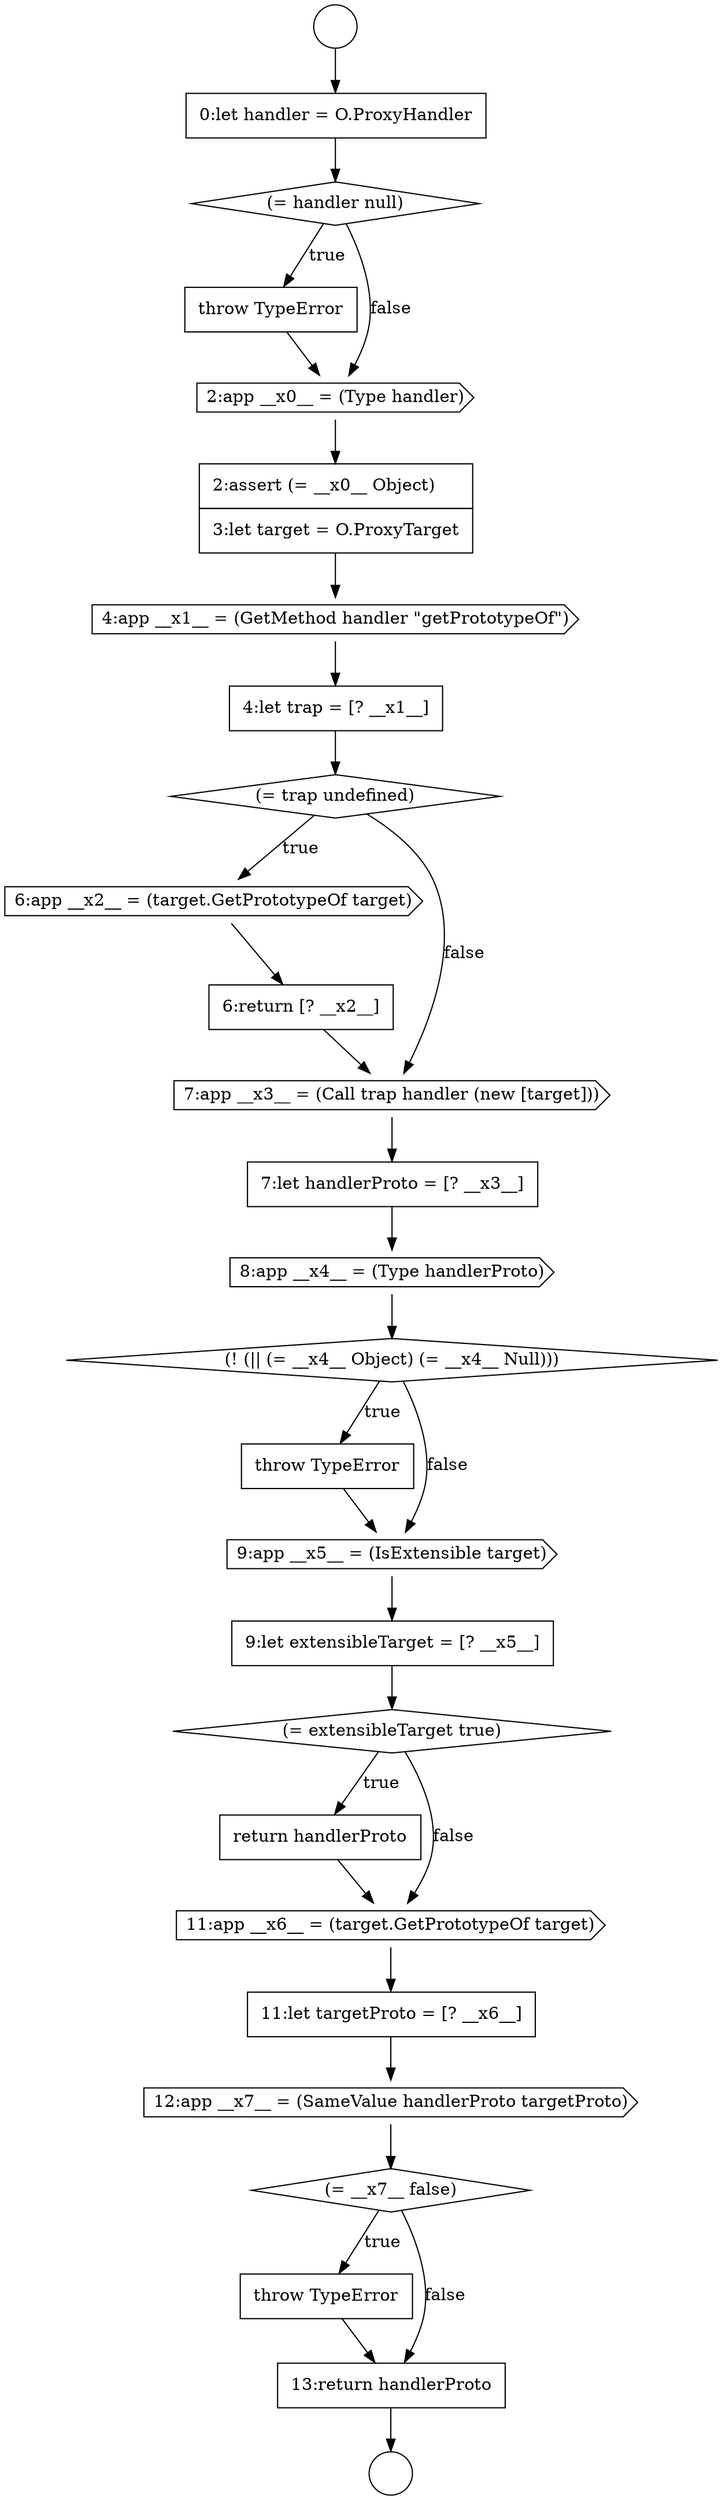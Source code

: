 digraph {
  node2886 [shape=none, margin=0, label=<<font color="black">
    <table border="0" cellborder="1" cellspacing="0" cellpadding="10">
      <tr><td align="left">throw TypeError</td></tr>
    </table>
  </font>> color="black" fillcolor="white" style=filled]
  node2884 [shape=cds, label=<<font color="black">8:app __x4__ = (Type handlerProto)</font>> color="black" fillcolor="white" style=filled]
  node2890 [shape=none, margin=0, label=<<font color="black">
    <table border="0" cellborder="1" cellspacing="0" cellpadding="10">
      <tr><td align="left">return handlerProto</td></tr>
    </table>
  </font>> color="black" fillcolor="white" style=filled]
  node2895 [shape=none, margin=0, label=<<font color="black">
    <table border="0" cellborder="1" cellspacing="0" cellpadding="10">
      <tr><td align="left">throw TypeError</td></tr>
    </table>
  </font>> color="black" fillcolor="white" style=filled]
  node2877 [shape=cds, label=<<font color="black">4:app __x1__ = (GetMethod handler &quot;getPrototypeOf&quot;)</font>> color="black" fillcolor="white" style=filled]
  node2883 [shape=none, margin=0, label=<<font color="black">
    <table border="0" cellborder="1" cellspacing="0" cellpadding="10">
      <tr><td align="left">7:let handlerProto = [? __x3__]</td></tr>
    </table>
  </font>> color="black" fillcolor="white" style=filled]
  node2894 [shape=diamond, label=<<font color="black">(= __x7__ false)</font>> color="black" fillcolor="white" style=filled]
  node2891 [shape=cds, label=<<font color="black">11:app __x6__ = (target.GetPrototypeOf target)</font>> color="black" fillcolor="white" style=filled]
  node2874 [shape=none, margin=0, label=<<font color="black">
    <table border="0" cellborder="1" cellspacing="0" cellpadding="10">
      <tr><td align="left">throw TypeError</td></tr>
    </table>
  </font>> color="black" fillcolor="white" style=filled]
  node2878 [shape=none, margin=0, label=<<font color="black">
    <table border="0" cellborder="1" cellspacing="0" cellpadding="10">
      <tr><td align="left">4:let trap = [? __x1__]</td></tr>
    </table>
  </font>> color="black" fillcolor="white" style=filled]
  node2892 [shape=none, margin=0, label=<<font color="black">
    <table border="0" cellborder="1" cellspacing="0" cellpadding="10">
      <tr><td align="left">11:let targetProto = [? __x6__]</td></tr>
    </table>
  </font>> color="black" fillcolor="white" style=filled]
  node2889 [shape=diamond, label=<<font color="black">(= extensibleTarget true)</font>> color="black" fillcolor="white" style=filled]
  node2876 [shape=none, margin=0, label=<<font color="black">
    <table border="0" cellborder="1" cellspacing="0" cellpadding="10">
      <tr><td align="left">2:assert (= __x0__ Object)</td></tr>
      <tr><td align="left">3:let target = O.ProxyTarget</td></tr>
    </table>
  </font>> color="black" fillcolor="white" style=filled]
  node2893 [shape=cds, label=<<font color="black">12:app __x7__ = (SameValue handlerProto targetProto)</font>> color="black" fillcolor="white" style=filled]
  node2880 [shape=cds, label=<<font color="black">6:app __x2__ = (target.GetPrototypeOf target)</font>> color="black" fillcolor="white" style=filled]
  node2873 [shape=diamond, label=<<font color="black">(= handler null)</font>> color="black" fillcolor="white" style=filled]
  node2872 [shape=none, margin=0, label=<<font color="black">
    <table border="0" cellborder="1" cellspacing="0" cellpadding="10">
      <tr><td align="left">0:let handler = O.ProxyHandler</td></tr>
    </table>
  </font>> color="black" fillcolor="white" style=filled]
  node2896 [shape=none, margin=0, label=<<font color="black">
    <table border="0" cellborder="1" cellspacing="0" cellpadding="10">
      <tr><td align="left">13:return handlerProto</td></tr>
    </table>
  </font>> color="black" fillcolor="white" style=filled]
  node2871 [shape=circle label=" " color="black" fillcolor="white" style=filled]
  node2888 [shape=none, margin=0, label=<<font color="black">
    <table border="0" cellborder="1" cellspacing="0" cellpadding="10">
      <tr><td align="left">9:let extensibleTarget = [? __x5__]</td></tr>
    </table>
  </font>> color="black" fillcolor="white" style=filled]
  node2882 [shape=cds, label=<<font color="black">7:app __x3__ = (Call trap handler (new [target]))</font>> color="black" fillcolor="white" style=filled]
  node2875 [shape=cds, label=<<font color="black">2:app __x0__ = (Type handler)</font>> color="black" fillcolor="white" style=filled]
  node2885 [shape=diamond, label=<<font color="black">(! (|| (= __x4__ Object) (= __x4__ Null)))</font>> color="black" fillcolor="white" style=filled]
  node2870 [shape=circle label=" " color="black" fillcolor="white" style=filled]
  node2879 [shape=diamond, label=<<font color="black">(= trap undefined)</font>> color="black" fillcolor="white" style=filled]
  node2881 [shape=none, margin=0, label=<<font color="black">
    <table border="0" cellborder="1" cellspacing="0" cellpadding="10">
      <tr><td align="left">6:return [? __x2__]</td></tr>
    </table>
  </font>> color="black" fillcolor="white" style=filled]
  node2887 [shape=cds, label=<<font color="black">9:app __x5__ = (IsExtensible target)</font>> color="black" fillcolor="white" style=filled]
  node2887 -> node2888 [ color="black"]
  node2895 -> node2896 [ color="black"]
  node2890 -> node2891 [ color="black"]
  node2881 -> node2882 [ color="black"]
  node2894 -> node2895 [label=<<font color="black">true</font>> color="black"]
  node2894 -> node2896 [label=<<font color="black">false</font>> color="black"]
  node2885 -> node2886 [label=<<font color="black">true</font>> color="black"]
  node2885 -> node2887 [label=<<font color="black">false</font>> color="black"]
  node2889 -> node2890 [label=<<font color="black">true</font>> color="black"]
  node2889 -> node2891 [label=<<font color="black">false</font>> color="black"]
  node2873 -> node2874 [label=<<font color="black">true</font>> color="black"]
  node2873 -> node2875 [label=<<font color="black">false</font>> color="black"]
  node2875 -> node2876 [ color="black"]
  node2872 -> node2873 [ color="black"]
  node2893 -> node2894 [ color="black"]
  node2884 -> node2885 [ color="black"]
  node2886 -> node2887 [ color="black"]
  node2882 -> node2883 [ color="black"]
  node2876 -> node2877 [ color="black"]
  node2892 -> node2893 [ color="black"]
  node2878 -> node2879 [ color="black"]
  node2880 -> node2881 [ color="black"]
  node2870 -> node2872 [ color="black"]
  node2883 -> node2884 [ color="black"]
  node2891 -> node2892 [ color="black"]
  node2888 -> node2889 [ color="black"]
  node2879 -> node2880 [label=<<font color="black">true</font>> color="black"]
  node2879 -> node2882 [label=<<font color="black">false</font>> color="black"]
  node2877 -> node2878 [ color="black"]
  node2874 -> node2875 [ color="black"]
  node2896 -> node2871 [ color="black"]
}

